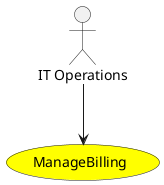 @startuml


usecase "ManageBilling" as ManageBilling #yellow

Actor "IT Operations" as ITOperations

ITOperations --> ManageBilling











@enduml
